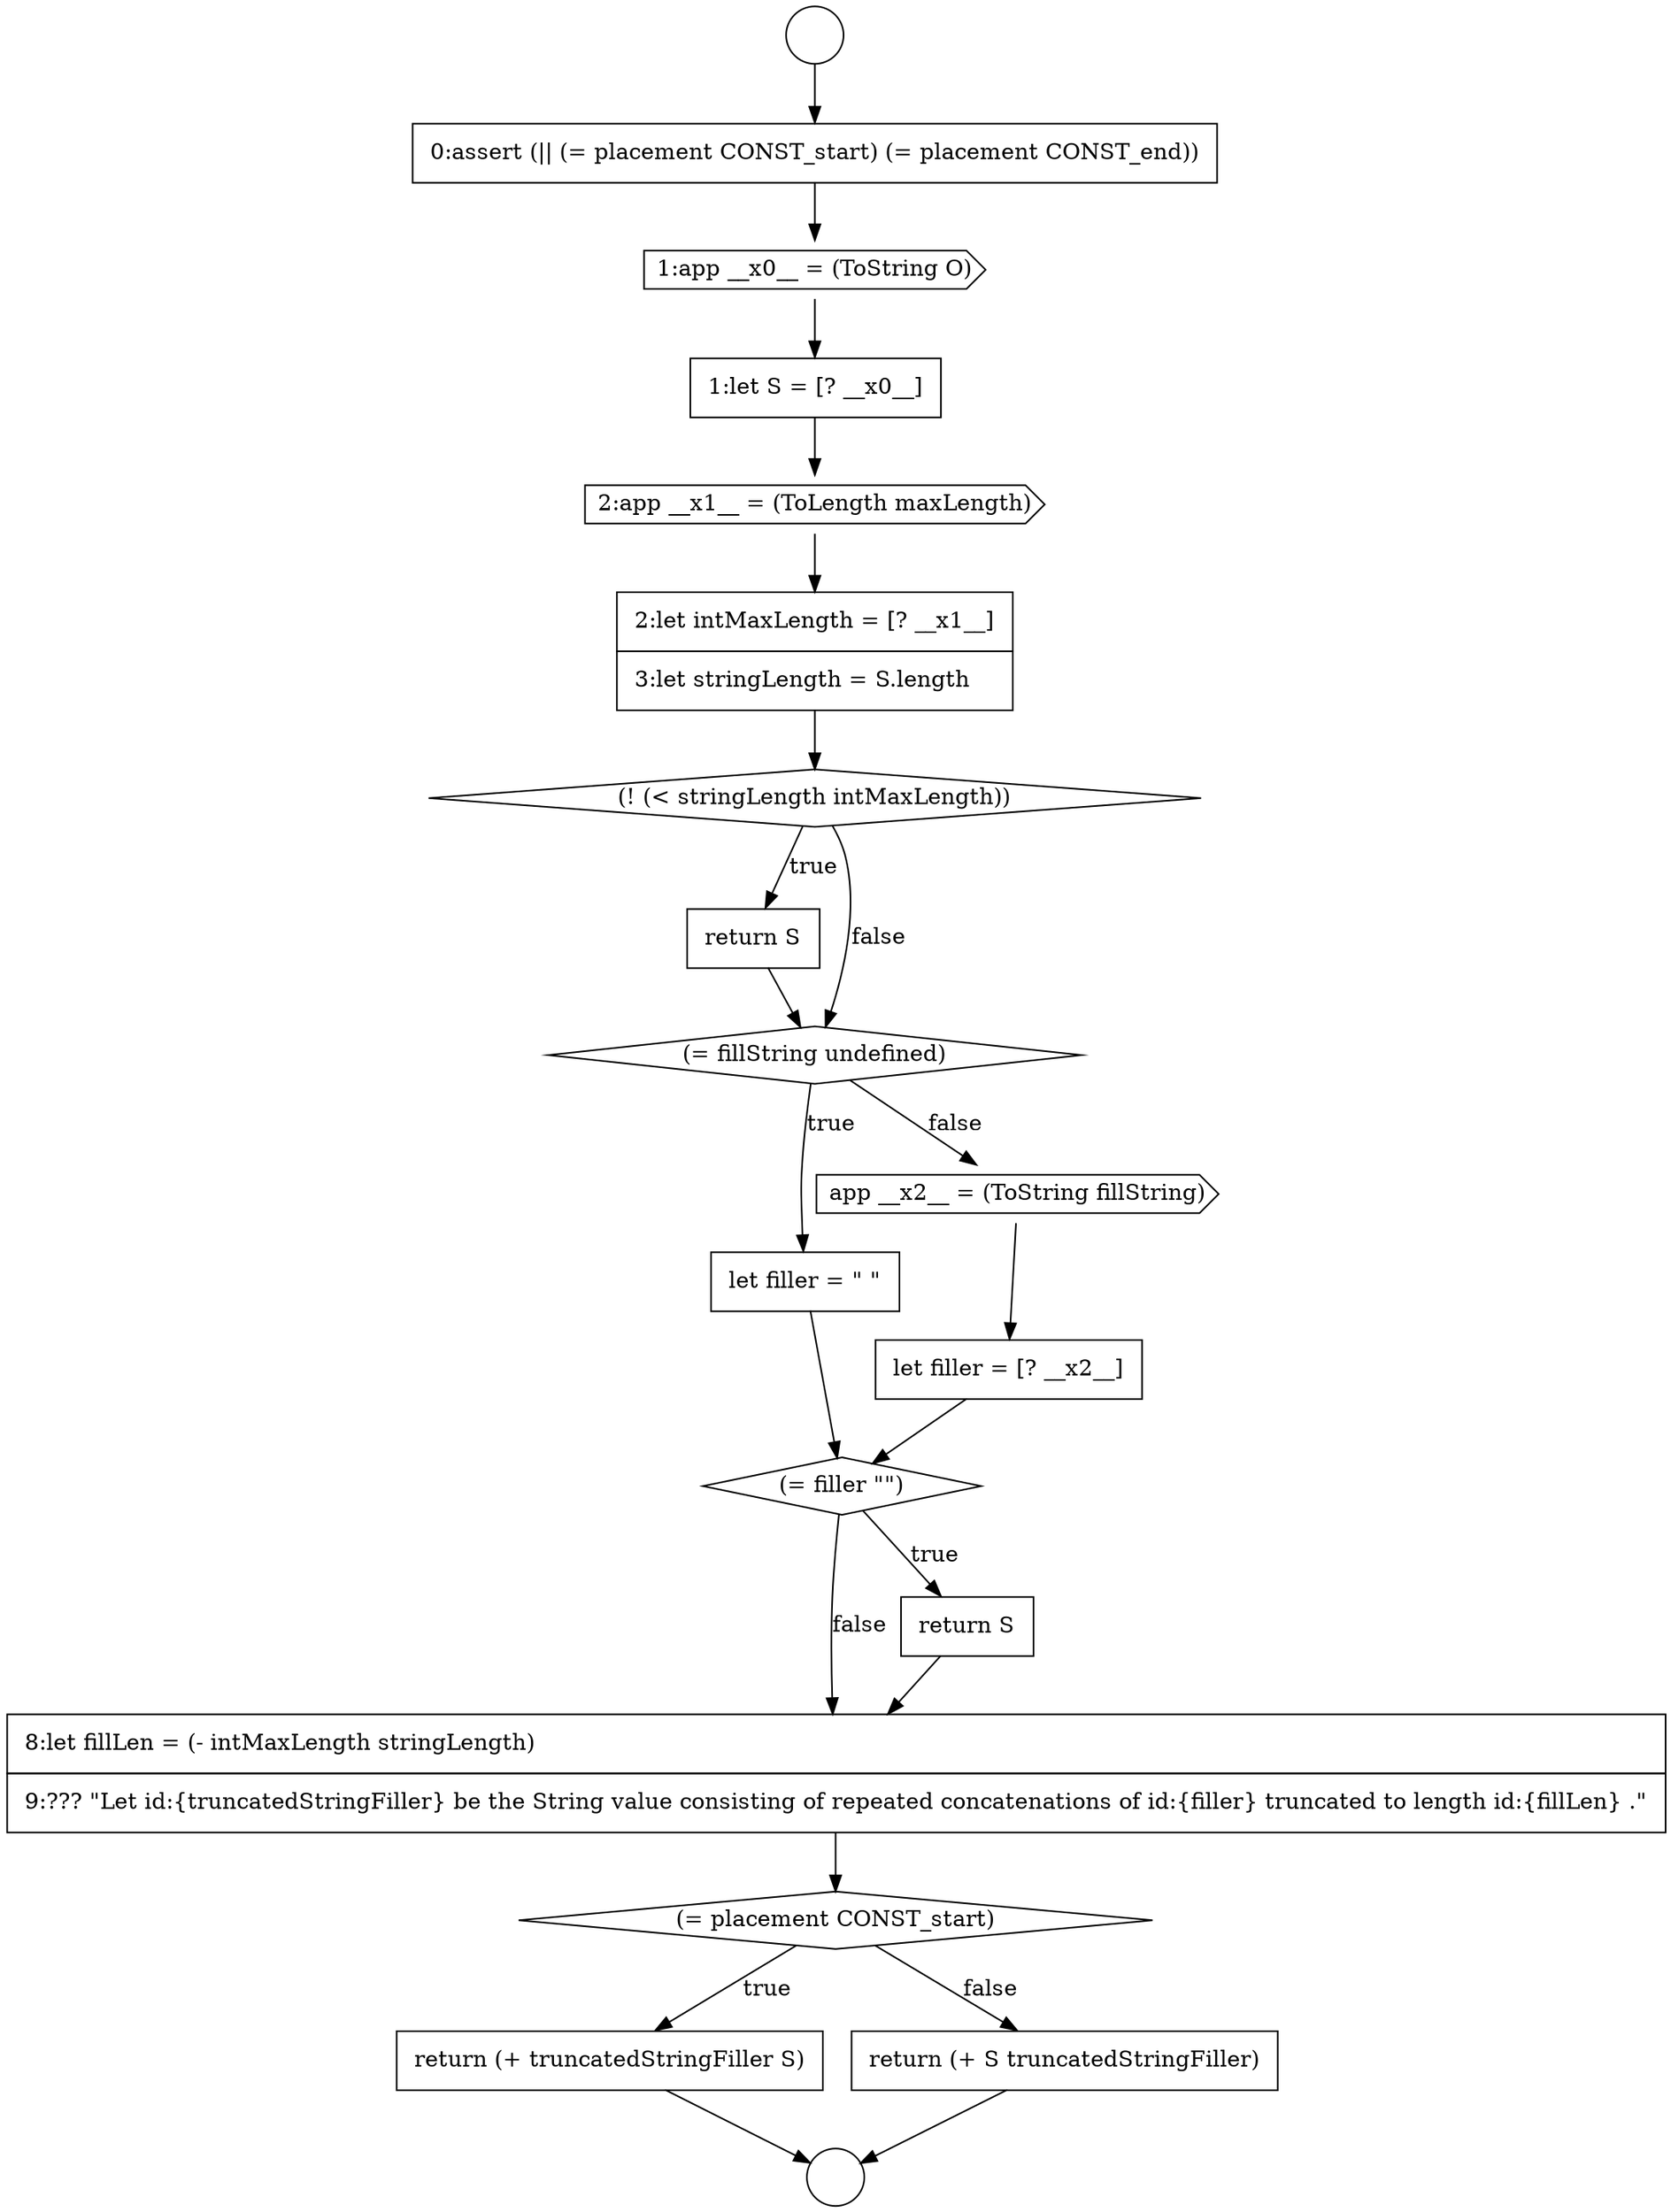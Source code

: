 digraph {
  node14181 [shape=circle label=" " color="black" fillcolor="white" style=filled]
  node14188 [shape=none, margin=0, label=<<font color="black">
    <table border="0" cellborder="1" cellspacing="0" cellpadding="10">
      <tr><td align="left">return S</td></tr>
    </table>
  </font>> color="black" fillcolor="white" style=filled]
  node14192 [shape=none, margin=0, label=<<font color="black">
    <table border="0" cellborder="1" cellspacing="0" cellpadding="10">
      <tr><td align="left">let filler = [? __x2__]</td></tr>
    </table>
  </font>> color="black" fillcolor="white" style=filled]
  node14196 [shape=diamond, label=<<font color="black">(= placement CONST_start)</font>> color="black" fillcolor="white" style=filled]
  node14184 [shape=none, margin=0, label=<<font color="black">
    <table border="0" cellborder="1" cellspacing="0" cellpadding="10">
      <tr><td align="left">1:let S = [? __x0__]</td></tr>
    </table>
  </font>> color="black" fillcolor="white" style=filled]
  node14189 [shape=diamond, label=<<font color="black">(= fillString undefined)</font>> color="black" fillcolor="white" style=filled]
  node14195 [shape=none, margin=0, label=<<font color="black">
    <table border="0" cellborder="1" cellspacing="0" cellpadding="10">
      <tr><td align="left">8:let fillLen = (- intMaxLength stringLength)</td></tr>
      <tr><td align="left">9:??? &quot;Let id:{truncatedStringFiller} be the String value consisting of repeated concatenations of id:{filler} truncated to length id:{fillLen} .&quot;</td></tr>
    </table>
  </font>> color="black" fillcolor="white" style=filled]
  node14183 [shape=cds, label=<<font color="black">1:app __x0__ = (ToString O)</font>> color="black" fillcolor="white" style=filled]
  node14194 [shape=none, margin=0, label=<<font color="black">
    <table border="0" cellborder="1" cellspacing="0" cellpadding="10">
      <tr><td align="left">return S</td></tr>
    </table>
  </font>> color="black" fillcolor="white" style=filled]
  node14190 [shape=none, margin=0, label=<<font color="black">
    <table border="0" cellborder="1" cellspacing="0" cellpadding="10">
      <tr><td align="left">let filler = &quot; &quot;</td></tr>
    </table>
  </font>> color="black" fillcolor="white" style=filled]
  node14186 [shape=none, margin=0, label=<<font color="black">
    <table border="0" cellborder="1" cellspacing="0" cellpadding="10">
      <tr><td align="left">2:let intMaxLength = [? __x1__]</td></tr>
      <tr><td align="left">3:let stringLength = S.length</td></tr>
    </table>
  </font>> color="black" fillcolor="white" style=filled]
  node14197 [shape=none, margin=0, label=<<font color="black">
    <table border="0" cellborder="1" cellspacing="0" cellpadding="10">
      <tr><td align="left">return (+ truncatedStringFiller S)</td></tr>
    </table>
  </font>> color="black" fillcolor="white" style=filled]
  node14182 [shape=none, margin=0, label=<<font color="black">
    <table border="0" cellborder="1" cellspacing="0" cellpadding="10">
      <tr><td align="left">0:assert (|| (= placement CONST_start) (= placement CONST_end))</td></tr>
    </table>
  </font>> color="black" fillcolor="white" style=filled]
  node14187 [shape=diamond, label=<<font color="black">(! (&lt; stringLength intMaxLength))</font>> color="black" fillcolor="white" style=filled]
  node14191 [shape=cds, label=<<font color="black">app __x2__ = (ToString fillString)</font>> color="black" fillcolor="white" style=filled]
  node14180 [shape=circle label=" " color="black" fillcolor="white" style=filled]
  node14185 [shape=cds, label=<<font color="black">2:app __x1__ = (ToLength maxLength)</font>> color="black" fillcolor="white" style=filled]
  node14193 [shape=diamond, label=<<font color="black">(= filler &quot;&quot;)</font>> color="black" fillcolor="white" style=filled]
  node14198 [shape=none, margin=0, label=<<font color="black">
    <table border="0" cellborder="1" cellspacing="0" cellpadding="10">
      <tr><td align="left">return (+ S truncatedStringFiller)</td></tr>
    </table>
  </font>> color="black" fillcolor="white" style=filled]
  node14182 -> node14183 [ color="black"]
  node14184 -> node14185 [ color="black"]
  node14188 -> node14189 [ color="black"]
  node14196 -> node14197 [label=<<font color="black">true</font>> color="black"]
  node14196 -> node14198 [label=<<font color="black">false</font>> color="black"]
  node14186 -> node14187 [ color="black"]
  node14198 -> node14181 [ color="black"]
  node14191 -> node14192 [ color="black"]
  node14183 -> node14184 [ color="black"]
  node14189 -> node14190 [label=<<font color="black">true</font>> color="black"]
  node14189 -> node14191 [label=<<font color="black">false</font>> color="black"]
  node14185 -> node14186 [ color="black"]
  node14194 -> node14195 [ color="black"]
  node14192 -> node14193 [ color="black"]
  node14180 -> node14182 [ color="black"]
  node14195 -> node14196 [ color="black"]
  node14190 -> node14193 [ color="black"]
  node14187 -> node14188 [label=<<font color="black">true</font>> color="black"]
  node14187 -> node14189 [label=<<font color="black">false</font>> color="black"]
  node14197 -> node14181 [ color="black"]
  node14193 -> node14194 [label=<<font color="black">true</font>> color="black"]
  node14193 -> node14195 [label=<<font color="black">false</font>> color="black"]
}
